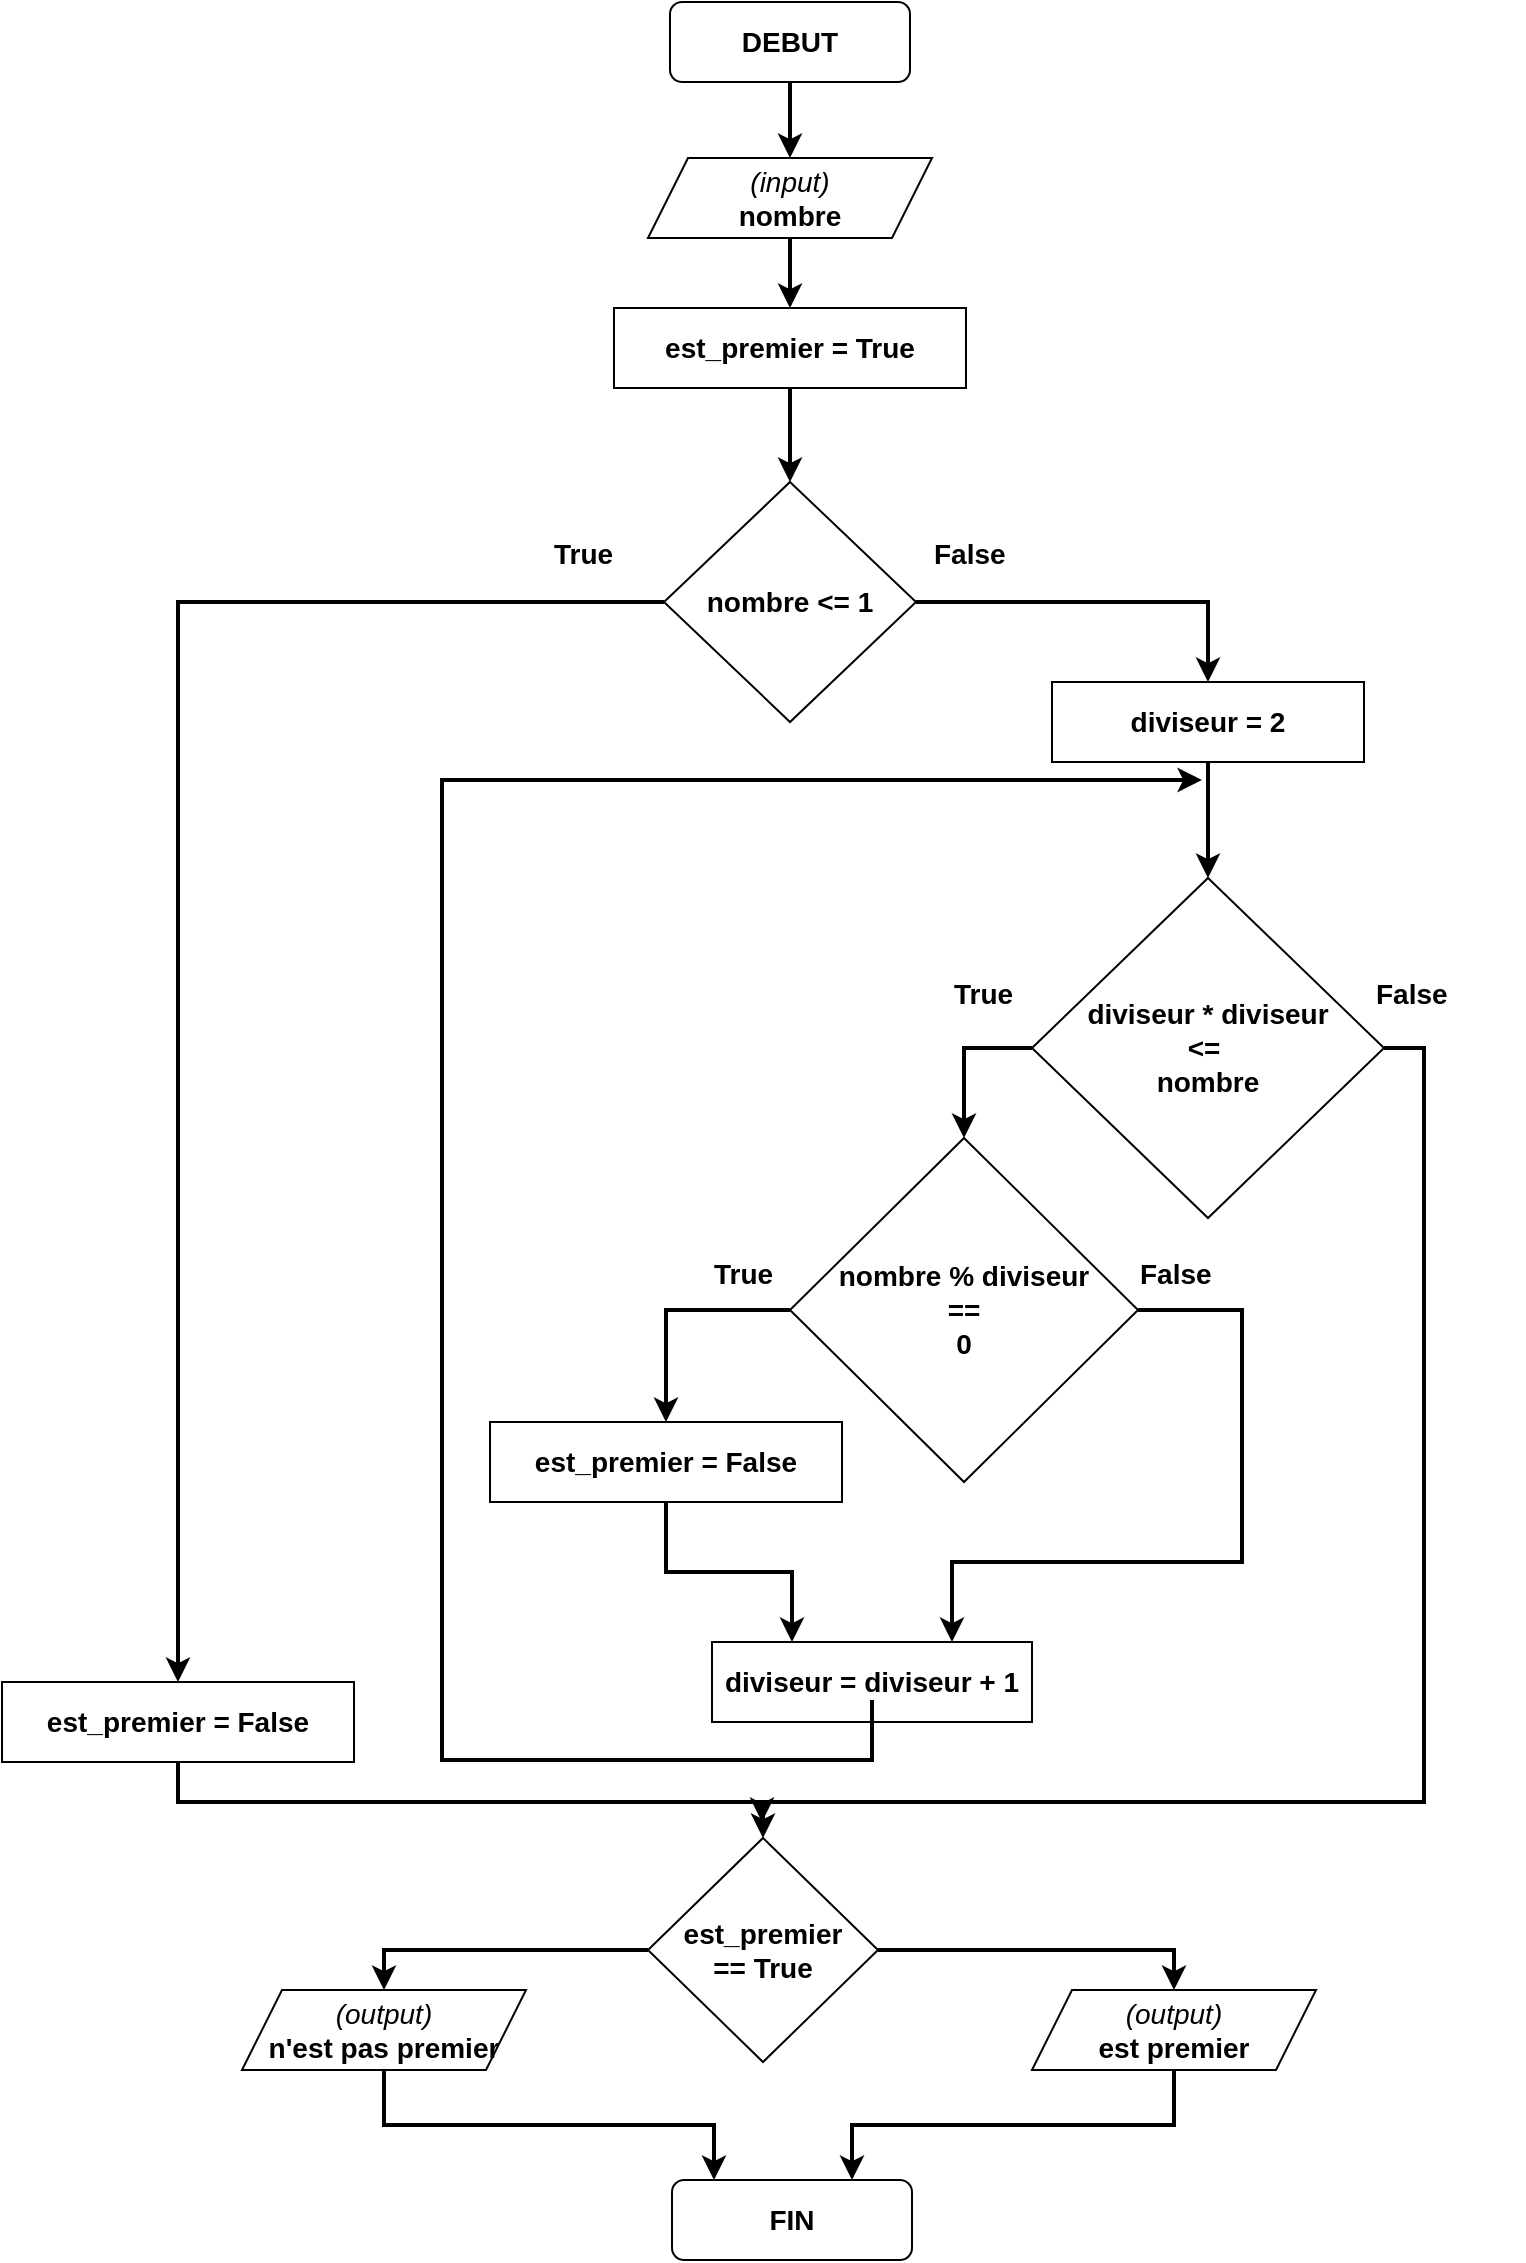 <mxfile version="20.3.0" type="device"><diagram id="QcqNsZdNhWy7seO8C2FF" name="Page-1"><mxGraphModel dx="1102" dy="685" grid="1" gridSize="10" guides="1" tooltips="1" connect="1" arrows="1" fold="1" page="1" pageScale="1" pageWidth="827" pageHeight="1169" math="0" shadow="0"><root><mxCell id="0"/><mxCell id="1" parent="0"/><mxCell id="t4rTQrihn-o4ksoY2ay4-1" style="edgeStyle=orthogonalEdgeStyle;rounded=0;orthogonalLoop=1;jettySize=auto;html=1;exitX=0.5;exitY=1;exitDx=0;exitDy=0;entryX=0.5;entryY=0;entryDx=0;entryDy=0;fontSize=14;strokeWidth=2;" edge="1" parent="1" source="t4rTQrihn-o4ksoY2ay4-2" target="t4rTQrihn-o4ksoY2ay4-5"><mxGeometry relative="1" as="geometry"/></mxCell><mxCell id="t4rTQrihn-o4ksoY2ay4-2" value="&lt;font style=&quot;font-size: 14px;&quot;&gt;&lt;b&gt;DEBUT&lt;/b&gt;&lt;/font&gt;" style="rounded=1;whiteSpace=wrap;html=1;" vertex="1" parent="1"><mxGeometry x="354" y="40" width="120" height="40" as="geometry"/></mxCell><mxCell id="t4rTQrihn-o4ksoY2ay4-3" value="&lt;font style=&quot;font-size: 14px;&quot;&gt;&lt;b&gt;FIN&lt;/b&gt;&lt;/font&gt;" style="rounded=1;whiteSpace=wrap;html=1;" vertex="1" parent="1"><mxGeometry x="355" y="1129" width="120" height="40" as="geometry"/></mxCell><mxCell id="t4rTQrihn-o4ksoY2ay4-4" style="edgeStyle=orthogonalEdgeStyle;rounded=0;orthogonalLoop=1;jettySize=auto;html=1;exitX=0.5;exitY=1;exitDx=0;exitDy=0;entryX=0.5;entryY=0;entryDx=0;entryDy=0;fontSize=14;strokeWidth=2;" edge="1" parent="1" source="t4rTQrihn-o4ksoY2ay4-5" target="t4rTQrihn-o4ksoY2ay4-18"><mxGeometry relative="1" as="geometry"/></mxCell><mxCell id="t4rTQrihn-o4ksoY2ay4-5" value="&lt;i&gt;(input)&lt;/i&gt;&lt;br&gt;&lt;b&gt;nombre&lt;/b&gt;" style="shape=parallelogram;perimeter=parallelogramPerimeter;whiteSpace=wrap;html=1;fixedSize=1;fontSize=14;" vertex="1" parent="1"><mxGeometry x="343" y="118" width="142" height="40" as="geometry"/></mxCell><mxCell id="t4rTQrihn-o4ksoY2ay4-30" style="edgeStyle=orthogonalEdgeStyle;rounded=0;orthogonalLoop=1;jettySize=auto;html=1;exitX=0.5;exitY=1;exitDx=0;exitDy=0;entryX=0.5;entryY=0;entryDx=0;entryDy=0;strokeWidth=2;fontSize=14;" edge="1" parent="1" source="t4rTQrihn-o4ksoY2ay4-7" target="t4rTQrihn-o4ksoY2ay4-12"><mxGeometry relative="1" as="geometry"/></mxCell><mxCell id="t4rTQrihn-o4ksoY2ay4-7" value="&lt;b&gt;diviseur = 2&lt;/b&gt;" style="rounded=0;whiteSpace=wrap;html=1;fontSize=14;" vertex="1" parent="1"><mxGeometry x="545" y="380" width="156" height="40" as="geometry"/></mxCell><mxCell id="t4rTQrihn-o4ksoY2ay4-34" style="edgeStyle=orthogonalEdgeStyle;rounded=0;orthogonalLoop=1;jettySize=auto;html=1;exitX=0;exitY=0.5;exitDx=0;exitDy=0;entryX=0.5;entryY=0;entryDx=0;entryDy=0;strokeWidth=2;fontSize=14;" edge="1" parent="1" source="t4rTQrihn-o4ksoY2ay4-12" target="t4rTQrihn-o4ksoY2ay4-33"><mxGeometry relative="1" as="geometry"/></mxCell><mxCell id="t4rTQrihn-o4ksoY2ay4-47" style="edgeStyle=orthogonalEdgeStyle;rounded=0;orthogonalLoop=1;jettySize=auto;html=1;exitX=1;exitY=0.5;exitDx=0;exitDy=0;entryX=0.5;entryY=0;entryDx=0;entryDy=0;strokeWidth=2;fontSize=14;" edge="1" parent="1" source="t4rTQrihn-o4ksoY2ay4-12" target="t4rTQrihn-o4ksoY2ay4-45"><mxGeometry relative="1" as="geometry"><Array as="points"><mxPoint x="731" y="563"/><mxPoint x="731" y="940"/><mxPoint x="401" y="940"/></Array></mxGeometry></mxCell><mxCell id="t4rTQrihn-o4ksoY2ay4-12" value="&lt;b&gt;diviseur * diviseur&lt;br&gt;&amp;lt;=&amp;nbsp;&lt;br&gt;nombre&lt;br&gt;&lt;/b&gt;" style="rhombus;whiteSpace=wrap;html=1;fontSize=14;" vertex="1" parent="1"><mxGeometry x="535" y="478" width="176" height="170" as="geometry"/></mxCell><mxCell id="t4rTQrihn-o4ksoY2ay4-54" style="edgeStyle=orthogonalEdgeStyle;rounded=0;orthogonalLoop=1;jettySize=auto;html=1;exitX=0.5;exitY=1;exitDx=0;exitDy=0;entryX=0.75;entryY=0;entryDx=0;entryDy=0;strokeWidth=2;fontSize=14;" edge="1" parent="1" source="t4rTQrihn-o4ksoY2ay4-14" target="t4rTQrihn-o4ksoY2ay4-3"><mxGeometry relative="1" as="geometry"/></mxCell><mxCell id="t4rTQrihn-o4ksoY2ay4-14" value="&lt;i&gt;(output)&lt;/i&gt;&lt;br&gt;&lt;b&gt;est premier&lt;/b&gt;" style="shape=parallelogram;perimeter=parallelogramPerimeter;whiteSpace=wrap;html=1;fixedSize=1;fontSize=14;" vertex="1" parent="1"><mxGeometry x="535" y="1034" width="142" height="40" as="geometry"/></mxCell><mxCell id="t4rTQrihn-o4ksoY2ay4-16" value="True" style="text;strokeColor=none;fillColor=none;align=left;verticalAlign=middle;spacingLeft=4;spacingRight=4;overflow=hidden;points=[[0,0.5],[1,0.5]];portConstraint=eastwest;rotatable=0;fontSize=14;fontStyle=1" vertex="1" parent="1"><mxGeometry x="490" y="520" width="80" height="30" as="geometry"/></mxCell><mxCell id="t4rTQrihn-o4ksoY2ay4-26" style="edgeStyle=orthogonalEdgeStyle;rounded=0;orthogonalLoop=1;jettySize=auto;html=1;exitX=0.5;exitY=1;exitDx=0;exitDy=0;entryX=0.5;entryY=0;entryDx=0;entryDy=0;fontSize=14;strokeWidth=2;" edge="1" parent="1" source="t4rTQrihn-o4ksoY2ay4-18" target="t4rTQrihn-o4ksoY2ay4-23"><mxGeometry relative="1" as="geometry"/></mxCell><mxCell id="t4rTQrihn-o4ksoY2ay4-18" value="&lt;b&gt;&lt;font style=&quot;font-size: 14px;&quot;&gt;est_premier = True&lt;/font&gt;&lt;/b&gt;" style="rounded=0;whiteSpace=wrap;html=1;" vertex="1" parent="1"><mxGeometry x="326" y="193" width="176" height="40" as="geometry"/></mxCell><mxCell id="t4rTQrihn-o4ksoY2ay4-20" value="&lt;b&gt;diviseur = diviseur + 1&lt;/b&gt;" style="rounded=0;whiteSpace=wrap;html=1;fontSize=14;" vertex="1" parent="1"><mxGeometry x="375" y="860" width="160" height="40" as="geometry"/></mxCell><mxCell id="t4rTQrihn-o4ksoY2ay4-28" style="edgeStyle=orthogonalEdgeStyle;rounded=0;orthogonalLoop=1;jettySize=auto;html=1;exitX=0;exitY=0.5;exitDx=0;exitDy=0;entryX=0.5;entryY=0;entryDx=0;entryDy=0;strokeWidth=2;fontSize=14;" edge="1" parent="1" source="t4rTQrihn-o4ksoY2ay4-23" target="t4rTQrihn-o4ksoY2ay4-27"><mxGeometry relative="1" as="geometry"/></mxCell><mxCell id="t4rTQrihn-o4ksoY2ay4-29" style="edgeStyle=orthogonalEdgeStyle;rounded=0;orthogonalLoop=1;jettySize=auto;html=1;exitX=1;exitY=0.5;exitDx=0;exitDy=0;entryX=0.5;entryY=0;entryDx=0;entryDy=0;strokeWidth=2;fontSize=14;" edge="1" parent="1" source="t4rTQrihn-o4ksoY2ay4-23" target="t4rTQrihn-o4ksoY2ay4-7"><mxGeometry relative="1" as="geometry"/></mxCell><mxCell id="t4rTQrihn-o4ksoY2ay4-23" value="&lt;font style=&quot;font-size: 14px;&quot;&gt;&lt;b&gt;nombre &amp;lt;= 1&lt;/b&gt;&lt;/font&gt;" style="rhombus;whiteSpace=wrap;html=1;" vertex="1" parent="1"><mxGeometry x="351" y="280" width="126" height="120" as="geometry"/></mxCell><mxCell id="t4rTQrihn-o4ksoY2ay4-24" value="False" style="text;strokeColor=none;fillColor=none;align=left;verticalAlign=middle;spacingLeft=4;spacingRight=4;overflow=hidden;points=[[0,0.5],[1,0.5]];portConstraint=eastwest;rotatable=0;fontSize=14;fontStyle=1" vertex="1" parent="1"><mxGeometry x="480" y="300" width="80" height="30" as="geometry"/></mxCell><mxCell id="t4rTQrihn-o4ksoY2ay4-25" value="True" style="text;strokeColor=none;fillColor=none;align=left;verticalAlign=middle;spacingLeft=4;spacingRight=4;overflow=hidden;points=[[0,0.5],[1,0.5]];portConstraint=eastwest;rotatable=0;fontSize=14;fontStyle=1" vertex="1" parent="1"><mxGeometry x="290" y="300" width="80" height="30" as="geometry"/></mxCell><mxCell id="t4rTQrihn-o4ksoY2ay4-48" style="edgeStyle=orthogonalEdgeStyle;rounded=0;orthogonalLoop=1;jettySize=auto;html=1;strokeWidth=2;fontSize=14;" edge="1" parent="1" source="t4rTQrihn-o4ksoY2ay4-27"><mxGeometry relative="1" as="geometry"><mxPoint x="400" y="950" as="targetPoint"/><Array as="points"><mxPoint x="108" y="940"/><mxPoint x="400" y="940"/></Array></mxGeometry></mxCell><mxCell id="t4rTQrihn-o4ksoY2ay4-27" value="&lt;b&gt;&lt;font style=&quot;font-size: 14px;&quot;&gt;est_premier = False&lt;/font&gt;&lt;/b&gt;" style="rounded=0;whiteSpace=wrap;html=1;" vertex="1" parent="1"><mxGeometry x="20" y="880" width="176" height="40" as="geometry"/></mxCell><mxCell id="t4rTQrihn-o4ksoY2ay4-31" value="False" style="text;strokeColor=none;fillColor=none;align=left;verticalAlign=middle;spacingLeft=4;spacingRight=4;overflow=hidden;points=[[0,0.5],[1,0.5]];portConstraint=eastwest;rotatable=0;fontSize=14;fontStyle=1" vertex="1" parent="1"><mxGeometry x="701" y="520" width="80" height="30" as="geometry"/></mxCell><mxCell id="t4rTQrihn-o4ksoY2ay4-36" style="edgeStyle=orthogonalEdgeStyle;rounded=0;orthogonalLoop=1;jettySize=auto;html=1;exitX=0;exitY=0.5;exitDx=0;exitDy=0;entryX=0.5;entryY=0;entryDx=0;entryDy=0;strokeWidth=2;fontSize=14;" edge="1" parent="1" source="t4rTQrihn-o4ksoY2ay4-33" target="t4rTQrihn-o4ksoY2ay4-35"><mxGeometry relative="1" as="geometry"/></mxCell><mxCell id="t4rTQrihn-o4ksoY2ay4-41" style="edgeStyle=orthogonalEdgeStyle;rounded=0;orthogonalLoop=1;jettySize=auto;html=1;exitX=1;exitY=0.5;exitDx=0;exitDy=0;entryX=0.75;entryY=0;entryDx=0;entryDy=0;strokeWidth=2;fontSize=14;" edge="1" parent="1" source="t4rTQrihn-o4ksoY2ay4-33" target="t4rTQrihn-o4ksoY2ay4-20"><mxGeometry relative="1" as="geometry"><Array as="points"><mxPoint x="640" y="694"/><mxPoint x="640" y="820"/><mxPoint x="495" y="820"/></Array></mxGeometry></mxCell><mxCell id="t4rTQrihn-o4ksoY2ay4-33" value="&lt;font style=&quot;font-size: 14px;&quot;&gt;&lt;b&gt;nombre % diviseur&lt;br&gt;==&lt;br&gt;0&lt;br&gt;&lt;/b&gt;&lt;/font&gt;" style="rhombus;whiteSpace=wrap;html=1;" vertex="1" parent="1"><mxGeometry x="414" y="608" width="174" height="172" as="geometry"/></mxCell><mxCell id="t4rTQrihn-o4ksoY2ay4-40" style="edgeStyle=orthogonalEdgeStyle;rounded=0;orthogonalLoop=1;jettySize=auto;html=1;exitX=0.5;exitY=1;exitDx=0;exitDy=0;entryX=0.25;entryY=0;entryDx=0;entryDy=0;strokeWidth=2;fontSize=14;" edge="1" parent="1" source="t4rTQrihn-o4ksoY2ay4-35" target="t4rTQrihn-o4ksoY2ay4-20"><mxGeometry relative="1" as="geometry"/></mxCell><mxCell id="t4rTQrihn-o4ksoY2ay4-35" value="&lt;b&gt;&lt;font style=&quot;font-size: 14px;&quot;&gt;est_premier = False&lt;/font&gt;&lt;/b&gt;" style="rounded=0;whiteSpace=wrap;html=1;" vertex="1" parent="1"><mxGeometry x="264" y="750" width="176" height="40" as="geometry"/></mxCell><mxCell id="t4rTQrihn-o4ksoY2ay4-37" value="True" style="text;strokeColor=none;fillColor=none;align=left;verticalAlign=middle;spacingLeft=4;spacingRight=4;overflow=hidden;points=[[0,0.5],[1,0.5]];portConstraint=eastwest;rotatable=0;fontSize=14;fontStyle=1" vertex="1" parent="1"><mxGeometry x="370" y="660" width="80" height="30" as="geometry"/></mxCell><mxCell id="t4rTQrihn-o4ksoY2ay4-42" value="False" style="text;strokeColor=none;fillColor=none;align=left;verticalAlign=middle;spacingLeft=4;spacingRight=4;overflow=hidden;points=[[0,0.5],[1,0.5]];portConstraint=eastwest;rotatable=0;fontSize=14;fontStyle=1" vertex="1" parent="1"><mxGeometry x="583" y="660" width="80" height="30" as="geometry"/></mxCell><mxCell id="t4rTQrihn-o4ksoY2ay4-44" value="" style="endArrow=classic;html=1;rounded=0;strokeWidth=2;fontSize=14;exitX=0.5;exitY=1;exitDx=0;exitDy=0;" edge="1" parent="1"><mxGeometry width="50" height="50" relative="1" as="geometry"><mxPoint x="455" y="889" as="sourcePoint"/><mxPoint x="620" y="429" as="targetPoint"/><Array as="points"><mxPoint x="455" y="919"/><mxPoint x="240" y="919"/><mxPoint x="240" y="429"/></Array></mxGeometry></mxCell><mxCell id="t4rTQrihn-o4ksoY2ay4-49" style="edgeStyle=orthogonalEdgeStyle;rounded=0;orthogonalLoop=1;jettySize=auto;html=1;exitX=0;exitY=0.5;exitDx=0;exitDy=0;entryX=0.5;entryY=0;entryDx=0;entryDy=0;strokeWidth=2;fontSize=14;" edge="1" parent="1" source="t4rTQrihn-o4ksoY2ay4-45" target="t4rTQrihn-o4ksoY2ay4-46"><mxGeometry relative="1" as="geometry"/></mxCell><mxCell id="t4rTQrihn-o4ksoY2ay4-50" style="edgeStyle=orthogonalEdgeStyle;rounded=0;orthogonalLoop=1;jettySize=auto;html=1;exitX=1;exitY=0.5;exitDx=0;exitDy=0;entryX=0.5;entryY=0;entryDx=0;entryDy=0;strokeWidth=2;fontSize=14;" edge="1" parent="1" source="t4rTQrihn-o4ksoY2ay4-45" target="t4rTQrihn-o4ksoY2ay4-14"><mxGeometry relative="1" as="geometry"/></mxCell><mxCell id="t4rTQrihn-o4ksoY2ay4-45" value="&lt;font style=&quot;font-size: 14px;&quot;&gt;&lt;b&gt;est_premier&lt;br&gt;== True&lt;br&gt;&lt;/b&gt;&lt;/font&gt;" style="rhombus;whiteSpace=wrap;html=1;" vertex="1" parent="1"><mxGeometry x="343" y="958" width="115" height="112" as="geometry"/></mxCell><mxCell id="t4rTQrihn-o4ksoY2ay4-53" style="edgeStyle=orthogonalEdgeStyle;rounded=0;orthogonalLoop=1;jettySize=auto;html=1;exitX=0.5;exitY=1;exitDx=0;exitDy=0;entryX=0.175;entryY=0;entryDx=0;entryDy=0;entryPerimeter=0;strokeWidth=2;fontSize=14;" edge="1" parent="1" source="t4rTQrihn-o4ksoY2ay4-46" target="t4rTQrihn-o4ksoY2ay4-3"><mxGeometry relative="1" as="geometry"/></mxCell><mxCell id="t4rTQrihn-o4ksoY2ay4-46" value="&lt;i&gt;(output)&lt;/i&gt;&lt;br&gt;&lt;b&gt;n'est pas premier&lt;/b&gt;" style="shape=parallelogram;perimeter=parallelogramPerimeter;whiteSpace=wrap;html=1;fixedSize=1;fontSize=14;" vertex="1" parent="1"><mxGeometry x="140" y="1034" width="142" height="40" as="geometry"/></mxCell></root></mxGraphModel></diagram></mxfile>